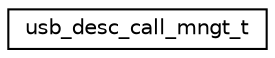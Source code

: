 digraph "Graphical Class Hierarchy"
{
 // LATEX_PDF_SIZE
  edge [fontname="Helvetica",fontsize="10",labelfontname="Helvetica",labelfontsize="10"];
  node [fontname="Helvetica",fontsize="10",shape=record];
  rankdir="LR";
  Node0 [label="usb_desc_call_mngt_t",height=0.2,width=0.4,color="black", fillcolor="white", style="filled",URL="$structusb__desc__call__mngt__t.html",tooltip="USB CDC call management functional descriptor."];
}

